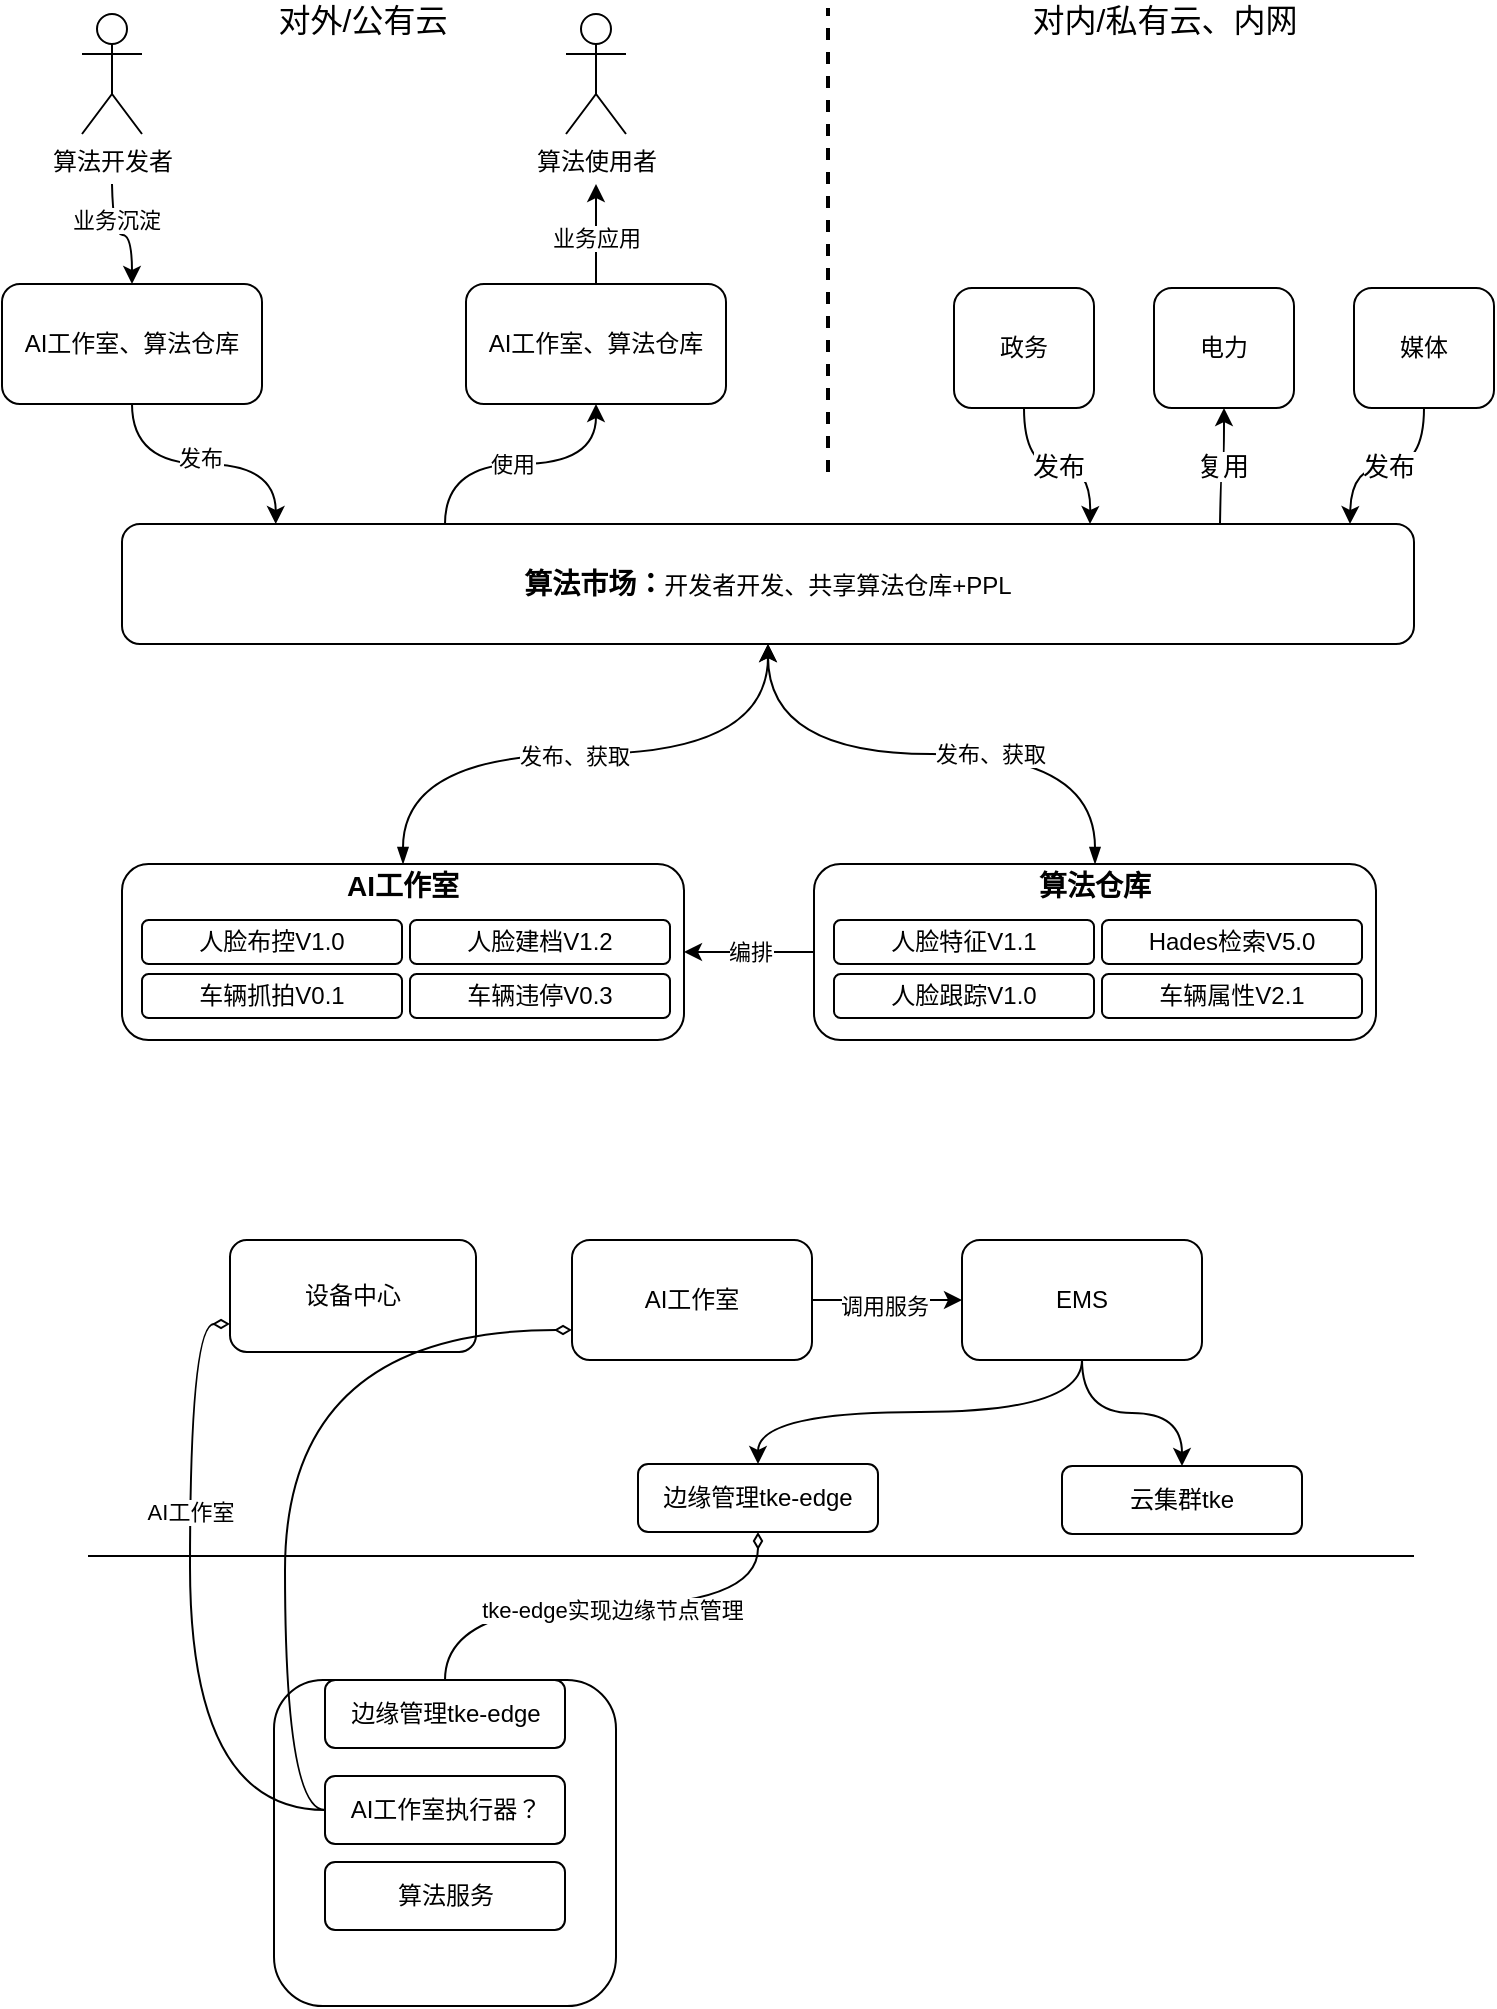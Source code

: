 <mxfile version="14.2.7" type="github">
  <diagram id="YmtFJk84zcoor4C9bl3p" name="Page-1">
    <mxGraphModel dx="970" dy="651" grid="0" gridSize="10" guides="1" tooltips="1" connect="1" arrows="1" fold="1" page="1" pageScale="1" pageWidth="827" pageHeight="1169" math="0" shadow="0">
      <root>
        <mxCell id="0" />
        <mxCell id="1" parent="0" />
        <mxCell id="yTp5GHHRRxXiokvlLLee-12" style="edgeStyle=orthogonalEdgeStyle;rounded=0;orthogonalLoop=1;jettySize=auto;html=1;exitX=0.5;exitY=0;exitDx=0;exitDy=0;curved=1;startArrow=blockThin;startFill=1;" parent="1" source="yTp5GHHRRxXiokvlLLee-5" target="YrOK0ddBa_lv7EcNWVk2-1" edge="1">
          <mxGeometry relative="1" as="geometry" />
        </mxCell>
        <mxCell id="yTp5GHHRRxXiokvlLLee-14" value="发布、获取" style="edgeLabel;html=1;align=center;verticalAlign=middle;resizable=0;points=[];" parent="yTp5GHHRRxXiokvlLLee-12" vertex="1" connectable="0">
          <mxGeometry x="-0.039" y="-1" relative="1" as="geometry">
            <mxPoint as="offset" />
          </mxGeometry>
        </mxCell>
        <mxCell id="yTp5GHHRRxXiokvlLLee-5" value="&lt;font style=&quot;font-size: 14px&quot;&gt;&lt;b&gt;AI工作室&lt;br&gt;&lt;br&gt;&lt;br&gt;&lt;br&gt;&lt;br&gt;&lt;/b&gt;&lt;/font&gt;" style="rounded=1;whiteSpace=wrap;html=1;" parent="1" vertex="1">
          <mxGeometry x="100" y="500" width="281" height="88" as="geometry" />
        </mxCell>
        <mxCell id="YrOK0ddBa_lv7EcNWVk2-15" style="edgeStyle=orthogonalEdgeStyle;curved=1;rounded=0;orthogonalLoop=1;jettySize=auto;html=1;exitX=0.25;exitY=0;exitDx=0;exitDy=0;entryX=0.5;entryY=1;entryDx=0;entryDy=0;" parent="1" source="YrOK0ddBa_lv7EcNWVk2-1" target="YrOK0ddBa_lv7EcNWVk2-8" edge="1">
          <mxGeometry relative="1" as="geometry" />
        </mxCell>
        <mxCell id="YrOK0ddBa_lv7EcNWVk2-17" value="使用" style="edgeLabel;html=1;align=center;verticalAlign=middle;resizable=0;points=[];" parent="YrOK0ddBa_lv7EcNWVk2-15" vertex="1" connectable="0">
          <mxGeometry x="-0.061" relative="1" as="geometry">
            <mxPoint as="offset" />
          </mxGeometry>
        </mxCell>
        <mxCell id="YrOK0ddBa_lv7EcNWVk2-1" value="&lt;font style=&quot;font-size: 14px&quot;&gt;&lt;b&gt;算法市场：&lt;/b&gt;&lt;/font&gt;开发者开发、共享算法仓库+PPL" style="rounded=1;whiteSpace=wrap;html=1;" parent="1" vertex="1">
          <mxGeometry x="100" y="330" width="646" height="60" as="geometry" />
        </mxCell>
        <mxCell id="YrOK0ddBa_lv7EcNWVk2-19" style="edgeStyle=orthogonalEdgeStyle;curved=1;rounded=0;orthogonalLoop=1;jettySize=auto;html=1;" parent="1" target="YrOK0ddBa_lv7EcNWVk2-7" edge="1">
          <mxGeometry relative="1" as="geometry">
            <mxPoint x="95" y="160" as="sourcePoint" />
          </mxGeometry>
        </mxCell>
        <mxCell id="YrOK0ddBa_lv7EcNWVk2-20" value="业务沉淀" style="edgeLabel;html=1;align=center;verticalAlign=middle;resizable=0;points=[];" parent="YrOK0ddBa_lv7EcNWVk2-19" vertex="1" connectable="0">
          <mxGeometry x="-0.4" y="1" relative="1" as="geometry">
            <mxPoint as="offset" />
          </mxGeometry>
        </mxCell>
        <mxCell id="YrOK0ddBa_lv7EcNWVk2-2" value="算法开发者" style="shape=umlActor;verticalLabelPosition=bottom;verticalAlign=top;html=1;outlineConnect=0;" parent="1" vertex="1">
          <mxGeometry x="80" y="75" width="30" height="60" as="geometry" />
        </mxCell>
        <mxCell id="YrOK0ddBa_lv7EcNWVk2-3" value="算法使用者" style="shape=umlActor;verticalLabelPosition=bottom;verticalAlign=top;html=1;outlineConnect=0;" parent="1" vertex="1">
          <mxGeometry x="322" y="75" width="30" height="60" as="geometry" />
        </mxCell>
        <mxCell id="YrOK0ddBa_lv7EcNWVk2-14" style="edgeStyle=orthogonalEdgeStyle;curved=1;rounded=0;orthogonalLoop=1;jettySize=auto;html=1;exitX=0.5;exitY=1;exitDx=0;exitDy=0;entryX=0.119;entryY=0;entryDx=0;entryDy=0;entryPerimeter=0;" parent="1" source="YrOK0ddBa_lv7EcNWVk2-7" target="YrOK0ddBa_lv7EcNWVk2-1" edge="1">
          <mxGeometry relative="1" as="geometry" />
        </mxCell>
        <mxCell id="YrOK0ddBa_lv7EcNWVk2-16" value="发布" style="edgeLabel;html=1;align=center;verticalAlign=middle;resizable=0;points=[];" parent="YrOK0ddBa_lv7EcNWVk2-14" vertex="1" connectable="0">
          <mxGeometry x="-0.033" y="3" relative="1" as="geometry">
            <mxPoint as="offset" />
          </mxGeometry>
        </mxCell>
        <mxCell id="YrOK0ddBa_lv7EcNWVk2-7" value="AI工作室、算法仓库" style="rounded=1;whiteSpace=wrap;html=1;" parent="1" vertex="1">
          <mxGeometry x="40" y="210" width="130" height="60" as="geometry" />
        </mxCell>
        <mxCell id="YrOK0ddBa_lv7EcNWVk2-21" style="edgeStyle=orthogonalEdgeStyle;curved=1;rounded=0;orthogonalLoop=1;jettySize=auto;html=1;exitX=0.5;exitY=0;exitDx=0;exitDy=0;" parent="1" source="YrOK0ddBa_lv7EcNWVk2-8" edge="1">
          <mxGeometry relative="1" as="geometry">
            <mxPoint x="337" y="160" as="targetPoint" />
          </mxGeometry>
        </mxCell>
        <mxCell id="YrOK0ddBa_lv7EcNWVk2-22" value="业务应用" style="edgeLabel;html=1;align=center;verticalAlign=middle;resizable=0;points=[];" parent="YrOK0ddBa_lv7EcNWVk2-21" vertex="1" connectable="0">
          <mxGeometry x="-0.08" relative="1" as="geometry">
            <mxPoint as="offset" />
          </mxGeometry>
        </mxCell>
        <mxCell id="YrOK0ddBa_lv7EcNWVk2-8" value="AI工作室、算法仓库" style="rounded=1;whiteSpace=wrap;html=1;" parent="1" vertex="1">
          <mxGeometry x="272" y="210" width="130" height="60" as="geometry" />
        </mxCell>
        <mxCell id="YrOK0ddBa_lv7EcNWVk2-25" value="对外/公有云" style="text;html=1;align=center;verticalAlign=middle;resizable=0;points=[];autosize=1;fontSize=16;" parent="1" vertex="1">
          <mxGeometry x="170" y="68" width="100" height="20" as="geometry" />
        </mxCell>
        <mxCell id="YrOK0ddBa_lv7EcNWVk2-37" value="复用" style="edgeStyle=orthogonalEdgeStyle;curved=1;rounded=0;orthogonalLoop=1;jettySize=auto;html=1;exitX=0.5;exitY=0;exitDx=0;exitDy=0;entryX=0.5;entryY=1;entryDx=0;entryDy=0;fontSize=13;" parent="1" target="YrOK0ddBa_lv7EcNWVk2-28" edge="1">
          <mxGeometry relative="1" as="geometry">
            <mxPoint x="649" y="330" as="sourcePoint" />
          </mxGeometry>
        </mxCell>
        <mxCell id="YrOK0ddBa_lv7EcNWVk2-36" value="发布" style="edgeStyle=orthogonalEdgeStyle;curved=1;rounded=0;orthogonalLoop=1;jettySize=auto;html=1;exitX=0.5;exitY=1;exitDx=0;exitDy=0;entryX=0.25;entryY=0;entryDx=0;entryDy=0;fontSize=13;" parent="1" source="YrOK0ddBa_lv7EcNWVk2-27" edge="1">
          <mxGeometry relative="1" as="geometry">
            <mxPoint x="584" y="330" as="targetPoint" />
          </mxGeometry>
        </mxCell>
        <mxCell id="YrOK0ddBa_lv7EcNWVk2-27" value="政务" style="rounded=1;whiteSpace=wrap;html=1;" parent="1" vertex="1">
          <mxGeometry x="516" y="212" width="70" height="60" as="geometry" />
        </mxCell>
        <mxCell id="YrOK0ddBa_lv7EcNWVk2-28" value="电力" style="rounded=1;whiteSpace=wrap;html=1;" parent="1" vertex="1">
          <mxGeometry x="616" y="212" width="70" height="60" as="geometry" />
        </mxCell>
        <mxCell id="YrOK0ddBa_lv7EcNWVk2-38" value="发布" style="edgeStyle=orthogonalEdgeStyle;curved=1;rounded=0;orthogonalLoop=1;jettySize=auto;html=1;exitX=0.5;exitY=1;exitDx=0;exitDy=0;entryX=0.75;entryY=0;entryDx=0;entryDy=0;fontSize=13;" parent="1" source="YrOK0ddBa_lv7EcNWVk2-32" edge="1">
          <mxGeometry relative="1" as="geometry">
            <mxPoint x="714" y="330" as="targetPoint" />
          </mxGeometry>
        </mxCell>
        <mxCell id="YrOK0ddBa_lv7EcNWVk2-32" value="媒体" style="rounded=1;whiteSpace=wrap;html=1;" parent="1" vertex="1">
          <mxGeometry x="716" y="212" width="70" height="60" as="geometry" />
        </mxCell>
        <mxCell id="YrOK0ddBa_lv7EcNWVk2-34" value="对内/私有云、内网" style="text;html=1;align=center;verticalAlign=middle;resizable=0;points=[];autosize=1;fontSize=16;" parent="1" vertex="1">
          <mxGeometry x="546" y="68" width="150" height="20" as="geometry" />
        </mxCell>
        <mxCell id="yTp5GHHRRxXiokvlLLee-1" value="人脸布控V1.0" style="rounded=1;whiteSpace=wrap;html=1;" parent="1" vertex="1">
          <mxGeometry x="110" y="528" width="130" height="22" as="geometry" />
        </mxCell>
        <mxCell id="yTp5GHHRRxXiokvlLLee-2" value="人脸建档V1.2" style="rounded=1;whiteSpace=wrap;html=1;" parent="1" vertex="1">
          <mxGeometry x="244" y="528" width="130" height="22" as="geometry" />
        </mxCell>
        <mxCell id="yTp5GHHRRxXiokvlLLee-3" value="车辆抓拍V0.1" style="rounded=1;whiteSpace=wrap;html=1;" parent="1" vertex="1">
          <mxGeometry x="110" y="555" width="130" height="22" as="geometry" />
        </mxCell>
        <mxCell id="yTp5GHHRRxXiokvlLLee-4" value="车辆违停V0.3" style="rounded=1;whiteSpace=wrap;html=1;" parent="1" vertex="1">
          <mxGeometry x="244" y="555" width="130" height="22" as="geometry" />
        </mxCell>
        <mxCell id="yTp5GHHRRxXiokvlLLee-11" value="编排" style="edgeStyle=orthogonalEdgeStyle;rounded=0;orthogonalLoop=1;jettySize=auto;html=1;exitX=0;exitY=0.5;exitDx=0;exitDy=0;entryX=1;entryY=0.5;entryDx=0;entryDy=0;" parent="1" source="yTp5GHHRRxXiokvlLLee-6" target="yTp5GHHRRxXiokvlLLee-5" edge="1">
          <mxGeometry relative="1" as="geometry" />
        </mxCell>
        <mxCell id="yTp5GHHRRxXiokvlLLee-13" style="edgeStyle=orthogonalEdgeStyle;rounded=0;orthogonalLoop=1;jettySize=auto;html=1;exitX=0.5;exitY=0;exitDx=0;exitDy=0;entryX=0.5;entryY=1;entryDx=0;entryDy=0;curved=1;startArrow=blockThin;startFill=1;" parent="1" source="yTp5GHHRRxXiokvlLLee-6" target="YrOK0ddBa_lv7EcNWVk2-1" edge="1">
          <mxGeometry relative="1" as="geometry" />
        </mxCell>
        <mxCell id="yTp5GHHRRxXiokvlLLee-15" value="发布、获取" style="edgeLabel;html=1;align=center;verticalAlign=middle;resizable=0;points=[];" parent="yTp5GHHRRxXiokvlLLee-13" vertex="1" connectable="0">
          <mxGeometry x="-0.214" relative="1" as="geometry">
            <mxPoint as="offset" />
          </mxGeometry>
        </mxCell>
        <mxCell id="yTp5GHHRRxXiokvlLLee-6" value="&lt;font style=&quot;font-size: 14px&quot;&gt;&lt;b&gt;算法仓库&lt;br&gt;&lt;br&gt;&lt;br&gt;&lt;br&gt;&lt;br&gt;&lt;/b&gt;&lt;/font&gt;" style="rounded=1;whiteSpace=wrap;html=1;" parent="1" vertex="1">
          <mxGeometry x="446" y="500" width="281" height="88" as="geometry" />
        </mxCell>
        <mxCell id="yTp5GHHRRxXiokvlLLee-7" value="人脸特征V1.1" style="rounded=1;whiteSpace=wrap;html=1;" parent="1" vertex="1">
          <mxGeometry x="456" y="528" width="130" height="22" as="geometry" />
        </mxCell>
        <mxCell id="yTp5GHHRRxXiokvlLLee-8" value="Hades检索V5.0" style="rounded=1;whiteSpace=wrap;html=1;" parent="1" vertex="1">
          <mxGeometry x="590" y="528" width="130" height="22" as="geometry" />
        </mxCell>
        <mxCell id="yTp5GHHRRxXiokvlLLee-9" value="人脸跟踪V1.0" style="rounded=1;whiteSpace=wrap;html=1;" parent="1" vertex="1">
          <mxGeometry x="456" y="555" width="130" height="22" as="geometry" />
        </mxCell>
        <mxCell id="yTp5GHHRRxXiokvlLLee-10" value="车辆属性V2.1" style="rounded=1;whiteSpace=wrap;html=1;" parent="1" vertex="1">
          <mxGeometry x="590" y="555" width="130" height="22" as="geometry" />
        </mxCell>
        <mxCell id="yTp5GHHRRxXiokvlLLee-16" value="" style="endArrow=none;html=1;dashed=1;strokeWidth=2;" parent="1" edge="1">
          <mxGeometry width="50" height="50" relative="1" as="geometry">
            <mxPoint x="453" y="304" as="sourcePoint" />
            <mxPoint x="453" y="72" as="targetPoint" />
          </mxGeometry>
        </mxCell>
        <mxCell id="Ch-WJiWabACL-3RTD092-17" style="edgeStyle=orthogonalEdgeStyle;rounded=0;orthogonalLoop=1;jettySize=auto;html=1;exitX=1;exitY=0.5;exitDx=0;exitDy=0;entryX=0;entryY=0.5;entryDx=0;entryDy=0;curved=1;" edge="1" parent="1" source="Ch-WJiWabACL-3RTD092-1" target="Ch-WJiWabACL-3RTD092-2">
          <mxGeometry relative="1" as="geometry" />
        </mxCell>
        <mxCell id="Ch-WJiWabACL-3RTD092-25" value="调用服务" style="edgeLabel;html=1;align=center;verticalAlign=middle;resizable=0;points=[];" vertex="1" connectable="0" parent="Ch-WJiWabACL-3RTD092-17">
          <mxGeometry x="-0.05" y="-3" relative="1" as="geometry">
            <mxPoint as="offset" />
          </mxGeometry>
        </mxCell>
        <mxCell id="Ch-WJiWabACL-3RTD092-1" value="AI工作室" style="rounded=1;whiteSpace=wrap;html=1;" vertex="1" parent="1">
          <mxGeometry x="325" y="688" width="120" height="60" as="geometry" />
        </mxCell>
        <mxCell id="Ch-WJiWabACL-3RTD092-18" style="edgeStyle=orthogonalEdgeStyle;curved=1;rounded=0;orthogonalLoop=1;jettySize=auto;html=1;exitX=0.5;exitY=1;exitDx=0;exitDy=0;entryX=0.5;entryY=0;entryDx=0;entryDy=0;" edge="1" parent="1" source="Ch-WJiWabACL-3RTD092-2" target="Ch-WJiWabACL-3RTD092-13">
          <mxGeometry relative="1" as="geometry" />
        </mxCell>
        <mxCell id="Ch-WJiWabACL-3RTD092-19" style="edgeStyle=orthogonalEdgeStyle;curved=1;rounded=0;orthogonalLoop=1;jettySize=auto;html=1;exitX=0.5;exitY=1;exitDx=0;exitDy=0;entryX=0.5;entryY=0;entryDx=0;entryDy=0;" edge="1" parent="1" source="Ch-WJiWabACL-3RTD092-2" target="Ch-WJiWabACL-3RTD092-7">
          <mxGeometry relative="1" as="geometry" />
        </mxCell>
        <mxCell id="Ch-WJiWabACL-3RTD092-2" value="EMS" style="rounded=1;whiteSpace=wrap;html=1;" vertex="1" parent="1">
          <mxGeometry x="520" y="688" width="120" height="60" as="geometry" />
        </mxCell>
        <mxCell id="Ch-WJiWabACL-3RTD092-5" value="" style="endArrow=none;html=1;" edge="1" parent="1">
          <mxGeometry width="50" height="50" relative="1" as="geometry">
            <mxPoint x="83" y="846" as="sourcePoint" />
            <mxPoint x="746" y="846" as="targetPoint" />
          </mxGeometry>
        </mxCell>
        <mxCell id="Ch-WJiWabACL-3RTD092-6" value="设备中心" style="rounded=1;whiteSpace=wrap;html=1;" vertex="1" parent="1">
          <mxGeometry x="154" y="688" width="123" height="56" as="geometry" />
        </mxCell>
        <mxCell id="Ch-WJiWabACL-3RTD092-20" style="edgeStyle=orthogonalEdgeStyle;curved=1;rounded=0;orthogonalLoop=1;jettySize=auto;html=1;exitX=0.5;exitY=0;exitDx=0;exitDy=0;entryX=0.5;entryY=1;entryDx=0;entryDy=0;endArrow=diamondThin;endFill=0;" edge="1" parent="1" source="Ch-WJiWabACL-3RTD092-10" target="Ch-WJiWabACL-3RTD092-7">
          <mxGeometry relative="1" as="geometry">
            <mxPoint x="462" y="916" as="targetPoint" />
          </mxGeometry>
        </mxCell>
        <mxCell id="Ch-WJiWabACL-3RTD092-21" value="tke-edge实现边缘节点管理" style="edgeLabel;html=1;align=center;verticalAlign=middle;resizable=0;points=[];" vertex="1" connectable="0" parent="Ch-WJiWabACL-3RTD092-20">
          <mxGeometry x="0.046" y="-2" relative="1" as="geometry">
            <mxPoint as="offset" />
          </mxGeometry>
        </mxCell>
        <mxCell id="Ch-WJiWabACL-3RTD092-7" value="边缘管理tke-edge" style="rounded=1;whiteSpace=wrap;html=1;" vertex="1" parent="1">
          <mxGeometry x="358" y="800" width="120" height="34" as="geometry" />
        </mxCell>
        <mxCell id="Ch-WJiWabACL-3RTD092-9" value="" style="rounded=1;whiteSpace=wrap;html=1;" vertex="1" parent="1">
          <mxGeometry x="176" y="908" width="171" height="163" as="geometry" />
        </mxCell>
        <mxCell id="Ch-WJiWabACL-3RTD092-10" value="边缘管理tke-edge" style="rounded=1;whiteSpace=wrap;html=1;" vertex="1" parent="1">
          <mxGeometry x="201.5" y="908" width="120" height="34" as="geometry" />
        </mxCell>
        <mxCell id="Ch-WJiWabACL-3RTD092-11" value="算法服务" style="rounded=1;whiteSpace=wrap;html=1;" vertex="1" parent="1">
          <mxGeometry x="201.5" y="999" width="120" height="34" as="geometry" />
        </mxCell>
        <mxCell id="Ch-WJiWabACL-3RTD092-13" value="云集群tke" style="rounded=1;whiteSpace=wrap;html=1;" vertex="1" parent="1">
          <mxGeometry x="570" y="801" width="120" height="34" as="geometry" />
        </mxCell>
        <mxCell id="Ch-WJiWabACL-3RTD092-22" style="edgeStyle=orthogonalEdgeStyle;curved=1;rounded=0;orthogonalLoop=1;jettySize=auto;html=1;exitX=0;exitY=0.5;exitDx=0;exitDy=0;entryX=0;entryY=0.75;entryDx=0;entryDy=0;endArrow=diamondThin;endFill=0;" edge="1" parent="1" source="Ch-WJiWabACL-3RTD092-14" target="Ch-WJiWabACL-3RTD092-6">
          <mxGeometry relative="1" as="geometry" />
        </mxCell>
        <mxCell id="Ch-WJiWabACL-3RTD092-23" value="AI工作室" style="edgeLabel;html=1;align=center;verticalAlign=middle;resizable=0;points=[];" vertex="1" connectable="0" parent="Ch-WJiWabACL-3RTD092-22">
          <mxGeometry x="0.311" relative="1" as="geometry">
            <mxPoint as="offset" />
          </mxGeometry>
        </mxCell>
        <mxCell id="Ch-WJiWabACL-3RTD092-24" style="edgeStyle=orthogonalEdgeStyle;curved=1;rounded=0;orthogonalLoop=1;jettySize=auto;html=1;exitX=0;exitY=0.5;exitDx=0;exitDy=0;entryX=0;entryY=0.75;entryDx=0;entryDy=0;endArrow=diamondThin;endFill=0;" edge="1" parent="1" source="Ch-WJiWabACL-3RTD092-14" target="Ch-WJiWabACL-3RTD092-1">
          <mxGeometry relative="1" as="geometry" />
        </mxCell>
        <mxCell id="Ch-WJiWabACL-3RTD092-14" value="AI工作室执行器？" style="rounded=1;whiteSpace=wrap;html=1;" vertex="1" parent="1">
          <mxGeometry x="201.5" y="956" width="120" height="34" as="geometry" />
        </mxCell>
      </root>
    </mxGraphModel>
  </diagram>
</mxfile>
